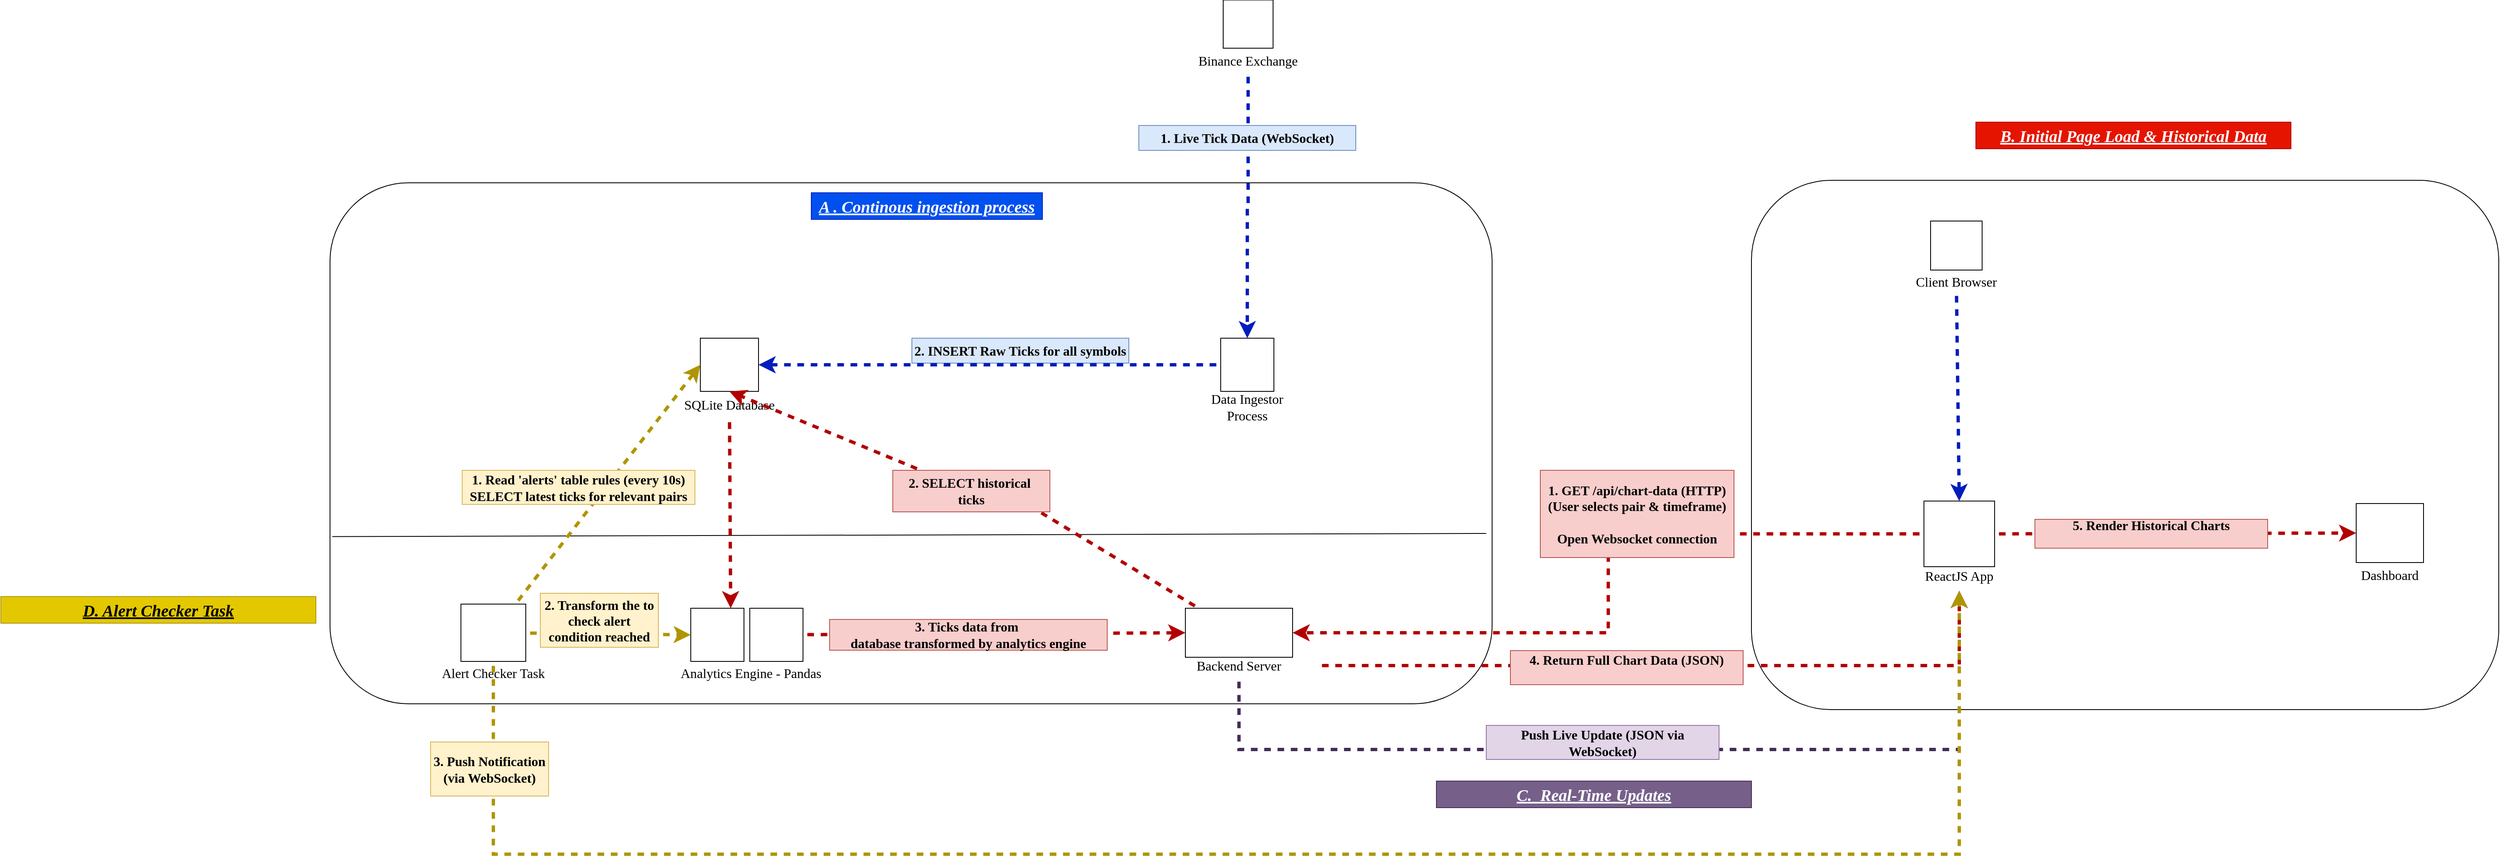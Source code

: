 <mxfile version="26.0.4">
  <diagram name="Page-1" id="4ABsAEHCXV_Ws-h7YSY_">
    <mxGraphModel dx="4309" dy="2020" grid="0" gridSize="10" guides="1" tooltips="1" connect="1" arrows="1" fold="1" page="0" pageScale="1" pageWidth="850" pageHeight="1100" math="0" shadow="0">
      <root>
        <mxCell id="0" />
        <mxCell id="1" parent="0" />
        <mxCell id="hwmBtvrIBvygjIKPab5e-4" value="" style="group" vertex="1" connectable="0" parent="1">
          <mxGeometry x="-623" y="-671" width="147" height="87" as="geometry" />
        </mxCell>
        <mxCell id="hwmBtvrIBvygjIKPab5e-1" value="" style="shape=image;verticalLabelPosition=bottom;verticalAlign=top;imageAspect=0;image=https://img.icons8.com/arcade/64/binance.png;imageBackground=none;imageBorder=default;" vertex="1" parent="hwmBtvrIBvygjIKPab5e-4">
          <mxGeometry x="43.5" width="60" height="58" as="geometry" />
        </mxCell>
        <mxCell id="hwmBtvrIBvygjIKPab5e-3" value="Binance Exchange" style="text;html=1;align=center;verticalAlign=middle;whiteSpace=wrap;rounded=0;fontSize=16;fontFamily=Times New Roman;" vertex="1" parent="hwmBtvrIBvygjIKPab5e-4">
          <mxGeometry y="59" width="147" height="28" as="geometry" />
        </mxCell>
        <mxCell id="hwmBtvrIBvygjIKPab5e-19" value="" style="rounded=1;whiteSpace=wrap;html=1;" vertex="1" parent="1">
          <mxGeometry x="-1654" y="-451" width="1398" height="627" as="geometry" />
        </mxCell>
        <mxCell id="hwmBtvrIBvygjIKPab5e-17" value="" style="group" vertex="1" connectable="0" parent="1">
          <mxGeometry x="-1233" y="-264" width="412" height="125" as="geometry" />
        </mxCell>
        <mxCell id="hwmBtvrIBvygjIKPab5e-15" value="" style="shape=image;verticalLabelPosition=bottom;verticalAlign=top;imageAspect=0;image=https://img.icons8.com/ios-filled/50/sqlite.png;imageBorder=default;" vertex="1" parent="hwmBtvrIBvygjIKPab5e-17">
          <mxGeometry x="24.5" width="70" height="64" as="geometry" />
        </mxCell>
        <mxCell id="hwmBtvrIBvygjIKPab5e-16" value="SQLite Database" style="text;html=1;align=center;verticalAlign=middle;whiteSpace=wrap;rounded=0;fontSize=16;fontFamily=Times New Roman;" vertex="1" parent="hwmBtvrIBvygjIKPab5e-17">
          <mxGeometry y="64" width="119" height="32" as="geometry" />
        </mxCell>
        <mxCell id="hwmBtvrIBvygjIKPab5e-14" value="" style="group" vertex="1" connectable="0" parent="1">
          <mxGeometry x="-610" y="-264" width="119" height="92" as="geometry" />
        </mxCell>
        <mxCell id="hwmBtvrIBvygjIKPab5e-27" value="" style="group;labelBorderColor=default;" vertex="1" connectable="0" parent="hwmBtvrIBvygjIKPab5e-14">
          <mxGeometry width="119" height="97" as="geometry" />
        </mxCell>
        <mxCell id="hwmBtvrIBvygjIKPab5e-12" value="" style="shape=image;verticalLabelPosition=bottom;verticalAlign=top;imageAspect=0;image=https://img.icons8.com/external-outline-black-m-oki-orlando/64/external-data-ingestion-data-engineering-outline-outline-black-m-oki-orlando.png;imageBorder=default;" vertex="1" parent="hwmBtvrIBvygjIKPab5e-27">
          <mxGeometry x="27.5" width="64" height="64" as="geometry" />
        </mxCell>
        <mxCell id="hwmBtvrIBvygjIKPab5e-13" value="Data Ingestor Process" style="text;html=1;align=center;verticalAlign=middle;whiteSpace=wrap;rounded=0;fontSize=16;fontFamily=Times New Roman;" vertex="1" parent="hwmBtvrIBvygjIKPab5e-27">
          <mxGeometry y="69" width="119" height="28" as="geometry" />
        </mxCell>
        <mxCell id="hwmBtvrIBvygjIKPab5e-10" value="" style="group" vertex="1" connectable="0" parent="1">
          <mxGeometry x="-655" y="61" width="189" height="77" as="geometry" />
        </mxCell>
        <mxCell id="hwmBtvrIBvygjIKPab5e-8" value="" style="shape=image;verticalLabelPosition=bottom;verticalAlign=top;imageAspect=0;image=https://fastapi.tiangolo.com/img/logo-margin/logo-teal.png;imageBorder=default;" vertex="1" parent="hwmBtvrIBvygjIKPab5e-10">
          <mxGeometry x="30" width="129" height="59" as="geometry" />
        </mxCell>
        <mxCell id="hwmBtvrIBvygjIKPab5e-9" value="Backend Server" style="text;html=1;align=center;verticalAlign=middle;whiteSpace=wrap;rounded=0;fontSize=16;fontFamily=Times New Roman;" vertex="1" parent="hwmBtvrIBvygjIKPab5e-10">
          <mxGeometry y="55" width="189" height="28" as="geometry" />
        </mxCell>
        <mxCell id="hwmBtvrIBvygjIKPab5e-24" value="" style="rounded=1;whiteSpace=wrap;html=1;" vertex="1" parent="1">
          <mxGeometry x="56" y="-454" width="899" height="637" as="geometry" />
        </mxCell>
        <mxCell id="hwmBtvrIBvygjIKPab5e-23" value="" style="group" vertex="1" connectable="0" parent="1">
          <mxGeometry x="239" y="-87" width="134" height="127" as="geometry" />
        </mxCell>
        <mxCell id="hwmBtvrIBvygjIKPab5e-21" value="" style="shape=image;verticalLabelPosition=bottom;verticalAlign=top;imageAspect=0;image=https://img.icons8.com/bubbles/100/react.png;imageBorder=default;" vertex="1" parent="hwmBtvrIBvygjIKPab5e-23">
          <mxGeometry x="24.5" y="19" width="85" height="79" as="geometry" />
        </mxCell>
        <mxCell id="hwmBtvrIBvygjIKPab5e-22" value="ReactJS App" style="text;html=1;align=center;verticalAlign=middle;whiteSpace=wrap;rounded=0;fontSize=16;fontFamily=Times New Roman;" vertex="1" parent="hwmBtvrIBvygjIKPab5e-23">
          <mxGeometry y="91" width="134" height="36" as="geometry" />
        </mxCell>
        <mxCell id="hwmBtvrIBvygjIKPab5e-7" value="" style="group" vertex="1" connectable="0" parent="1">
          <mxGeometry x="232" y="-405" width="141" height="85" as="geometry" />
        </mxCell>
        <mxCell id="hwmBtvrIBvygjIKPab5e-5" value="" style="shape=image;verticalLabelPosition=bottom;verticalAlign=top;imageAspect=0;image=https://img.icons8.com/color/48/internet--v1.png;imageBorder=default;" vertex="1" parent="hwmBtvrIBvygjIKPab5e-7">
          <mxGeometry x="39.5" width="62" height="59" as="geometry" />
        </mxCell>
        <mxCell id="hwmBtvrIBvygjIKPab5e-6" value="&lt;font face=&quot;Times New Roman&quot;&gt;Client Browser&lt;/font&gt;" style="text;html=1;align=center;verticalAlign=middle;whiteSpace=wrap;rounded=0;fontSize=16;" vertex="1" parent="hwmBtvrIBvygjIKPab5e-7">
          <mxGeometry y="61" width="141" height="24" as="geometry" />
        </mxCell>
        <mxCell id="hwmBtvrIBvygjIKPab5e-25" style="edgeStyle=orthogonalEdgeStyle;rounded=0;orthogonalLoop=1;jettySize=auto;html=1;entryX=0.5;entryY=0;entryDx=0;entryDy=0;fontSize=12;startSize=8;endSize=8;flowAnimation=1;fillColor=#0050ef;strokeColor=#001DBC;strokeWidth=4;" edge="1" parent="1" source="hwmBtvrIBvygjIKPab5e-3" target="hwmBtvrIBvygjIKPab5e-12">
          <mxGeometry relative="1" as="geometry" />
        </mxCell>
        <mxCell id="hwmBtvrIBvygjIKPab5e-26" value="1. Live Tick Data (WebSocket)" style="text;html=1;align=center;verticalAlign=middle;whiteSpace=wrap;rounded=0;fontSize=16;fontFamily=Times New Roman;fillColor=#dae8fc;fontStyle=1;strokeColor=#6c8ebf;" vertex="1" parent="1">
          <mxGeometry x="-681" y="-520" width="261" height="30" as="geometry" />
        </mxCell>
        <mxCell id="hwmBtvrIBvygjIKPab5e-32" value="" style="endArrow=none;html=1;rounded=0;fontSize=12;startSize=8;endSize=8;curved=1;entryX=0.002;entryY=0.679;entryDx=0;entryDy=0;entryPerimeter=0;exitX=0.995;exitY=0.673;exitDx=0;exitDy=0;exitPerimeter=0;" edge="1" parent="1" source="hwmBtvrIBvygjIKPab5e-19" target="hwmBtvrIBvygjIKPab5e-19">
          <mxGeometry width="50" height="50" relative="1" as="geometry">
            <mxPoint x="-255" y="62" as="sourcePoint" />
            <mxPoint x="-830" y="55" as="targetPoint" />
          </mxGeometry>
        </mxCell>
        <mxCell id="hwmBtvrIBvygjIKPab5e-34" value="A . Continous ingestion process" style="text;html=1;align=center;verticalAlign=middle;whiteSpace=wrap;rounded=0;fontSize=20;fontFamily=Times New Roman;fontStyle=7;fillColor=#0050ef;fontColor=#ffffff;strokeColor=#001DBC;" vertex="1" parent="1">
          <mxGeometry x="-1075" y="-439" width="278" height="32" as="geometry" />
        </mxCell>
        <mxCell id="hwmBtvrIBvygjIKPab5e-41" value="" style="group" vertex="1" connectable="0" parent="1">
          <mxGeometry x="-1242" y="61" width="189" height="92" as="geometry" />
        </mxCell>
        <mxCell id="hwmBtvrIBvygjIKPab5e-38" value="" style="shape=image;verticalLabelPosition=bottom;verticalAlign=top;imageAspect=0;image=https://img.icons8.com/nolan/64/web-analystics.png;imageBorder=default;" vertex="1" parent="hwmBtvrIBvygjIKPab5e-41">
          <mxGeometry x="22" width="64" height="64" as="geometry" />
        </mxCell>
        <mxCell id="hwmBtvrIBvygjIKPab5e-39" value="Analytics Engine - Pandas" style="text;html=1;align=center;verticalAlign=middle;whiteSpace=wrap;rounded=0;fontSize=16;fontFamily=Times New Roman;" vertex="1" parent="hwmBtvrIBvygjIKPab5e-41">
          <mxGeometry y="64" width="189" height="28" as="geometry" />
        </mxCell>
        <mxCell id="hwmBtvrIBvygjIKPab5e-40" value="" style="shape=image;verticalLabelPosition=bottom;verticalAlign=top;imageAspect=0;image=https://img.icons8.com/color/48/pandas.png;imageBorder=default;" vertex="1" parent="hwmBtvrIBvygjIKPab5e-41">
          <mxGeometry x="93" width="64" height="64" as="geometry" />
        </mxCell>
        <mxCell id="hwmBtvrIBvygjIKPab5e-42" style="edgeStyle=none;curved=1;rounded=0;orthogonalLoop=1;jettySize=auto;html=1;entryX=0.5;entryY=0;entryDx=0;entryDy=0;fontSize=12;startSize=8;endSize=8;strokeColor=#001DBC;strokeWidth=4;align=center;verticalAlign=middle;fontFamily=Helvetica;fontColor=default;labelBackgroundColor=default;endArrow=classic;flowAnimation=1;fillColor=#0050ef;" edge="1" parent="1" source="hwmBtvrIBvygjIKPab5e-6" target="hwmBtvrIBvygjIKPab5e-21">
          <mxGeometry relative="1" as="geometry" />
        </mxCell>
        <mxCell id="hwmBtvrIBvygjIKPab5e-43" value="B. Initial Page Load &amp;amp; Historical Data" style="text;html=1;align=center;verticalAlign=middle;whiteSpace=wrap;rounded=0;fontSize=20;fontFamily=Times New Roman;fontStyle=7;fillColor=#e51400;fontColor=#ffffff;strokeColor=#B20000;" vertex="1" parent="1">
          <mxGeometry x="326" y="-524" width="379" height="32" as="geometry" />
        </mxCell>
        <mxCell id="hwmBtvrIBvygjIKPab5e-45" style="edgeStyle=orthogonalEdgeStyle;shape=connector;rounded=0;orthogonalLoop=1;jettySize=auto;html=1;entryX=1;entryY=0.5;entryDx=0;entryDy=0;strokeColor=#B20000;strokeWidth=4;align=center;verticalAlign=middle;fontFamily=Helvetica;fontSize=12;fontColor=default;labelBackgroundColor=default;startSize=8;endArrow=classic;endSize=8;flowAnimation=1;fillColor=#e51400;" edge="1" parent="1" source="hwmBtvrIBvygjIKPab5e-21" target="hwmBtvrIBvygjIKPab5e-8">
          <mxGeometry relative="1" as="geometry" />
        </mxCell>
        <mxCell id="hwmBtvrIBvygjIKPab5e-47" value="&lt;b&gt;1. GET /api/chart-data (HTTP)&lt;/b&gt;&lt;div&gt;&lt;b&gt;(User selects pair &amp;amp; timeframe)&lt;/b&gt;&lt;/div&gt;&lt;div&gt;&lt;b&gt;&amp;nbsp;&lt;/b&gt;&lt;br&gt;&lt;/div&gt;&lt;div&gt;&lt;b&gt;Open Websocket connection&lt;/b&gt;&lt;/div&gt;" style="text;html=1;align=center;verticalAlign=middle;whiteSpace=wrap;rounded=0;fontSize=16;fontFamily=Times New Roman;fillColor=#f8cecc;strokeColor=#b85450;" vertex="1" parent="1">
          <mxGeometry x="-198" y="-105" width="233" height="105" as="geometry" />
        </mxCell>
        <mxCell id="hwmBtvrIBvygjIKPab5e-48" style="edgeStyle=none;shape=connector;curved=1;rounded=0;orthogonalLoop=1;jettySize=auto;html=1;entryX=0.5;entryY=0;entryDx=0;entryDy=0;strokeColor=#B20000;strokeWidth=4;align=center;verticalAlign=middle;fontFamily=Helvetica;fontSize=12;fontColor=default;labelBackgroundColor=default;startSize=8;endArrow=classic;endSize=8;flowAnimation=1;fillColor=#e51400;" edge="1" parent="1" source="hwmBtvrIBvygjIKPab5e-49" target="hwmBtvrIBvygjIKPab5e-16">
          <mxGeometry relative="1" as="geometry" />
        </mxCell>
        <mxCell id="hwmBtvrIBvygjIKPab5e-53" style="edgeStyle=none;shape=connector;curved=1;rounded=0;orthogonalLoop=1;jettySize=auto;html=1;entryX=0.75;entryY=0;entryDx=0;entryDy=0;strokeColor=#B20000;strokeWidth=4;align=center;verticalAlign=middle;fontFamily=Helvetica;fontSize=12;fontColor=default;labelBackgroundColor=default;startSize=8;endArrow=classic;endSize=8;flowAnimation=1;fillColor=#e51400;" edge="1" parent="1" source="hwmBtvrIBvygjIKPab5e-16" target="hwmBtvrIBvygjIKPab5e-38">
          <mxGeometry relative="1" as="geometry" />
        </mxCell>
        <mxCell id="hwmBtvrIBvygjIKPab5e-56" style="edgeStyle=orthogonalEdgeStyle;shape=connector;rounded=0;orthogonalLoop=1;jettySize=auto;html=1;entryX=0.5;entryY=1;entryDx=0;entryDy=0;strokeColor=#B20000;strokeWidth=4;align=center;verticalAlign=middle;fontFamily=Helvetica;fontSize=12;fontColor=default;labelBackgroundColor=default;startSize=8;endArrow=classic;endSize=8;flowAnimation=1;fillColor=#e51400;" edge="1" parent="1" source="hwmBtvrIBvygjIKPab5e-9" target="hwmBtvrIBvygjIKPab5e-22">
          <mxGeometry relative="1" as="geometry" />
        </mxCell>
        <mxCell id="hwmBtvrIBvygjIKPab5e-57" value="&lt;div&gt;&lt;div&gt;&lt;b&gt;4. Return Full Chart Data (JSON)&lt;/b&gt;&lt;/div&gt;&lt;/div&gt;&lt;div&gt;&lt;br&gt;&lt;/div&gt;" style="text;html=1;align=center;verticalAlign=middle;whiteSpace=wrap;rounded=0;fontSize=16;fontFamily=Times New Roman;fillColor=#f8cecc;strokeColor=#b85450;" vertex="1" parent="1">
          <mxGeometry x="-234" y="112" width="280" height="41" as="geometry" />
        </mxCell>
        <mxCell id="hwmBtvrIBvygjIKPab5e-59" style="edgeStyle=none;shape=connector;curved=1;rounded=0;orthogonalLoop=1;jettySize=auto;html=1;entryX=0;entryY=0.5;entryDx=0;entryDy=0;strokeColor=#B20000;strokeWidth=4;align=center;verticalAlign=middle;fontFamily=Helvetica;fontSize=12;fontColor=default;labelBackgroundColor=default;startSize=8;endArrow=classic;endSize=8;flowAnimation=1;fillColor=#e51400;exitX=1;exitY=0.5;exitDx=0;exitDy=0;" edge="1" parent="1" source="hwmBtvrIBvygjIKPab5e-21" target="hwmBtvrIBvygjIKPab5e-58">
          <mxGeometry relative="1" as="geometry" />
        </mxCell>
        <mxCell id="hwmBtvrIBvygjIKPab5e-61" value="" style="group" vertex="1" connectable="0" parent="1">
          <mxGeometry x="757" y="-65" width="134" height="104" as="geometry" />
        </mxCell>
        <mxCell id="hwmBtvrIBvygjIKPab5e-58" value="" style="shape=image;verticalLabelPosition=bottom;verticalAlign=top;imageAspect=0;image=https://img.icons8.com/fluency/96/laptop-metrics.png;fontFamily=Helvetica;fontSize=12;fontColor=default;labelBackgroundColor=default;imageBorder=default;" vertex="1" parent="hwmBtvrIBvygjIKPab5e-61">
          <mxGeometry x="26.5" width="81" height="71" as="geometry" />
        </mxCell>
        <mxCell id="hwmBtvrIBvygjIKPab5e-60" value="Dashboard" style="text;html=1;align=center;verticalAlign=middle;whiteSpace=wrap;rounded=0;fontSize=16;fontFamily=Times New Roman;" vertex="1" parent="hwmBtvrIBvygjIKPab5e-61">
          <mxGeometry y="68" width="134" height="36" as="geometry" />
        </mxCell>
        <mxCell id="hwmBtvrIBvygjIKPab5e-33" value="2. INSERT Raw Ticks for all symbols" style="text;html=1;align=center;verticalAlign=middle;whiteSpace=wrap;rounded=0;fontSize=16;fontFamily=Times New Roman;fillColor=#dae8fc;fontStyle=1;strokeColor=#6c8ebf;" vertex="1" parent="1">
          <mxGeometry x="-954" y="-264" width="261" height="30" as="geometry" />
        </mxCell>
        <mxCell id="hwmBtvrIBvygjIKPab5e-64" value="" style="edgeStyle=none;shape=connector;curved=1;rounded=0;orthogonalLoop=1;jettySize=auto;html=1;entryX=0.5;entryY=0;entryDx=0;entryDy=0;strokeColor=#B20000;strokeWidth=4;align=center;verticalAlign=middle;fontFamily=Helvetica;fontSize=12;fontColor=default;labelBackgroundColor=default;startSize=8;endArrow=classic;endSize=8;flowAnimation=1;fillColor=#e51400;" edge="1" parent="1" source="hwmBtvrIBvygjIKPab5e-8" target="hwmBtvrIBvygjIKPab5e-49">
          <mxGeometry relative="1" as="geometry">
            <mxPoint x="-623" y="61" as="sourcePoint" />
            <mxPoint x="-1174" y="-200" as="targetPoint" />
          </mxGeometry>
        </mxCell>
        <mxCell id="hwmBtvrIBvygjIKPab5e-49" value="&lt;b&gt;2. SELECT historical&amp;nbsp;&lt;/b&gt;&lt;div&gt;&lt;b&gt;ticks&lt;/b&gt;&lt;/div&gt;" style="text;html=1;align=center;verticalAlign=middle;whiteSpace=wrap;rounded=0;fontSize=16;fontFamily=Times New Roman;fillColor=#f8cecc;strokeColor=#b85450;" vertex="1" parent="1">
          <mxGeometry x="-977" y="-105" width="189" height="50" as="geometry" />
        </mxCell>
        <mxCell id="hwmBtvrIBvygjIKPab5e-65" value="" style="edgeStyle=none;shape=connector;curved=1;rounded=0;orthogonalLoop=1;jettySize=auto;html=1;strokeColor=#B20000;strokeWidth=4;align=center;verticalAlign=middle;fontFamily=Helvetica;fontSize=12;fontColor=default;labelBackgroundColor=default;startSize=8;endArrow=classic;endSize=8;flowAnimation=1;fillColor=#e51400;entryX=0;entryY=0.5;entryDx=0;entryDy=0;" edge="1" parent="1" source="hwmBtvrIBvygjIKPab5e-40" target="hwmBtvrIBvygjIKPab5e-8">
          <mxGeometry relative="1" as="geometry">
            <mxPoint x="-1085" y="93" as="sourcePoint" />
            <mxPoint x="-625" y="91" as="targetPoint" />
          </mxGeometry>
        </mxCell>
        <mxCell id="hwmBtvrIBvygjIKPab5e-54" value="&lt;b&gt;3. Ticks data from&amp;nbsp;&lt;/b&gt;&lt;div&gt;&lt;b&gt;database transformed by analytics engine&lt;/b&gt;&lt;/div&gt;" style="text;html=1;align=center;verticalAlign=middle;whiteSpace=wrap;rounded=0;fontSize=16;fontFamily=Times New Roman;fillColor=#f8cecc;strokeColor=#b85450;" vertex="1" parent="1">
          <mxGeometry x="-1053" y="74.5" width="334" height="37" as="geometry" />
        </mxCell>
        <mxCell id="hwmBtvrIBvygjIKPab5e-62" value="&lt;div&gt;&lt;div&gt;&lt;b&gt;5.&amp;nbsp;&lt;/b&gt;&lt;span style=&quot;background-color: transparent;&quot;&gt;&lt;b&gt;Render Historical Charts&lt;/b&gt;&lt;/span&gt;&lt;/div&gt;&lt;/div&gt;&lt;div&gt;&lt;br&gt;&lt;/div&gt;" style="text;html=1;align=center;verticalAlign=middle;whiteSpace=wrap;rounded=0;fontSize=16;fontFamily=Times New Roman;fillColor=#f8cecc;strokeColor=#b85450;" vertex="1" parent="1">
          <mxGeometry x="397" y="-46" width="280" height="34.75" as="geometry" />
        </mxCell>
        <mxCell id="hwmBtvrIBvygjIKPab5e-67" value="C.&amp;nbsp; Real-Time Updates" style="text;html=1;align=center;verticalAlign=middle;whiteSpace=wrap;rounded=0;fontSize=20;fontFamily=Times New Roman;fontStyle=7;fillColor=#76608a;strokeColor=#432D57;fontColor=#ffffff;" vertex="1" parent="1">
          <mxGeometry x="-323" y="269" width="379" height="32" as="geometry" />
        </mxCell>
        <mxCell id="hwmBtvrIBvygjIKPab5e-69" style="edgeStyle=orthogonalEdgeStyle;shape=connector;rounded=0;orthogonalLoop=1;jettySize=auto;html=1;entryX=0.5;entryY=1;entryDx=0;entryDy=0;strokeColor=#432D57;strokeWidth=4;align=center;verticalAlign=middle;fontFamily=Helvetica;fontSize=12;fontColor=default;labelBackgroundColor=default;startSize=8;endArrow=classic;endSize=8;flowAnimation=1;fillColor=#76608a;" edge="1" parent="1" source="hwmBtvrIBvygjIKPab5e-9" target="hwmBtvrIBvygjIKPab5e-22">
          <mxGeometry relative="1" as="geometry">
            <Array as="points">
              <mxPoint x="-560" y="231" />
              <mxPoint x="306" y="231" />
            </Array>
          </mxGeometry>
        </mxCell>
        <mxCell id="hwmBtvrIBvygjIKPab5e-70" value="&lt;div&gt;&lt;div&gt;&lt;b&gt;Push Live Update (JSON via WebSocket)&lt;/b&gt;&lt;br&gt;&lt;/div&gt;&lt;/div&gt;" style="text;html=1;align=center;verticalAlign=middle;whiteSpace=wrap;rounded=0;fontSize=16;fontFamily=Times New Roman;fillColor=#e1d5e7;strokeColor=#9673a6;" vertex="1" parent="1">
          <mxGeometry x="-263" y="202" width="280" height="41" as="geometry" />
        </mxCell>
        <mxCell id="hwmBtvrIBvygjIKPab5e-73" value="" style="group" vertex="1" connectable="0" parent="1">
          <mxGeometry x="-1552" y="56" width="189" height="97" as="geometry" />
        </mxCell>
        <mxCell id="hwmBtvrIBvygjIKPab5e-71" value="" style="shape=image;verticalLabelPosition=bottom;verticalAlign=top;imageAspect=0;image=https://img.icons8.com/color/96/siren.png;fontFamily=Helvetica;fontSize=12;fontColor=default;labelBackgroundColor=default;imageBorder=default;" vertex="1" parent="hwmBtvrIBvygjIKPab5e-73">
          <mxGeometry x="55.5" width="78" height="69" as="geometry" />
        </mxCell>
        <mxCell id="hwmBtvrIBvygjIKPab5e-72" value="Alert Checker Task" style="text;html=1;align=center;verticalAlign=middle;whiteSpace=wrap;rounded=0;fontSize=16;fontFamily=Times New Roman;" vertex="1" parent="hwmBtvrIBvygjIKPab5e-73">
          <mxGeometry y="69" width="189" height="28" as="geometry" />
        </mxCell>
        <mxCell id="hwmBtvrIBvygjIKPab5e-74" style="edgeStyle=none;shape=connector;curved=1;rounded=0;orthogonalLoop=1;jettySize=auto;html=1;entryX=0;entryY=0.5;entryDx=0;entryDy=0;strokeColor=#B09500;strokeWidth=4;align=center;verticalAlign=middle;fontFamily=Helvetica;fontSize=12;fontColor=default;labelBackgroundColor=default;startSize=8;endArrow=classic;endSize=8;flowAnimation=1;fillColor=#e3c800;" edge="1" parent="1" source="hwmBtvrIBvygjIKPab5e-71" target="hwmBtvrIBvygjIKPab5e-15">
          <mxGeometry relative="1" as="geometry" />
        </mxCell>
        <mxCell id="hwmBtvrIBvygjIKPab5e-75" value="&lt;div&gt;&lt;div&gt;&lt;b&gt;1. Read &#39;alerts&#39; table rules (every 10s)&lt;/b&gt;&lt;br&gt;&lt;/div&gt;&lt;/div&gt;&lt;div&gt;&lt;b&gt;SELECT latest ticks for relevant pairs&lt;/b&gt;&lt;br&gt;&lt;/div&gt;" style="text;html=1;align=center;verticalAlign=middle;whiteSpace=wrap;rounded=0;fontSize=16;fontFamily=Times New Roman;fillColor=#fff2cc;strokeColor=#d6b656;" vertex="1" parent="1">
          <mxGeometry x="-1495" y="-105" width="280" height="41" as="geometry" />
        </mxCell>
        <mxCell id="hwmBtvrIBvygjIKPab5e-76" style="edgeStyle=none;shape=connector;curved=1;rounded=0;orthogonalLoop=1;jettySize=auto;html=1;entryX=0;entryY=0.5;entryDx=0;entryDy=0;strokeColor=#B09500;strokeWidth=4;align=center;verticalAlign=middle;fontFamily=Helvetica;fontSize=12;fontColor=default;labelBackgroundColor=default;startSize=8;endArrow=classic;endSize=8;flowAnimation=1;fillColor=#e3c800;" edge="1" parent="1" source="hwmBtvrIBvygjIKPab5e-71" target="hwmBtvrIBvygjIKPab5e-38">
          <mxGeometry relative="1" as="geometry" />
        </mxCell>
        <mxCell id="hwmBtvrIBvygjIKPab5e-77" value="&lt;div&gt;&lt;div&gt;&lt;b&gt;2. Transform the to check alert condition reached&lt;/b&gt;&lt;/div&gt;&lt;/div&gt;" style="text;html=1;align=center;verticalAlign=middle;whiteSpace=wrap;rounded=0;fontSize=16;fontFamily=Times New Roman;fillColor=#fff2cc;strokeColor=#d6b656;" vertex="1" parent="1">
          <mxGeometry x="-1401" y="43" width="142" height="65" as="geometry" />
        </mxCell>
        <mxCell id="hwmBtvrIBvygjIKPab5e-79" style="edgeStyle=orthogonalEdgeStyle;shape=connector;rounded=0;orthogonalLoop=1;jettySize=auto;html=1;entryX=0.5;entryY=1;entryDx=0;entryDy=0;strokeColor=#B09500;strokeWidth=4;align=center;verticalAlign=middle;fontFamily=Helvetica;fontSize=12;fontColor=default;labelBackgroundColor=default;startSize=8;endArrow=classic;endSize=8;flowAnimation=1;fillColor=#e3c800;" edge="1" parent="1" source="hwmBtvrIBvygjIKPab5e-71" target="hwmBtvrIBvygjIKPab5e-22">
          <mxGeometry relative="1" as="geometry">
            <Array as="points">
              <mxPoint x="-1457" y="357" />
              <mxPoint x="306" y="357" />
            </Array>
          </mxGeometry>
        </mxCell>
        <mxCell id="hwmBtvrIBvygjIKPab5e-80" value="&lt;div&gt;&lt;div&gt;&lt;b&gt;3.&amp;nbsp;&lt;/b&gt;&lt;span style=&quot;background-color: transparent;&quot;&gt;&lt;b&gt;Push Notification (via WebSocket)&lt;/b&gt;&lt;/span&gt;&lt;/div&gt;&lt;/div&gt;" style="text;html=1;align=center;verticalAlign=middle;whiteSpace=wrap;rounded=0;fontSize=16;fontFamily=Times New Roman;fillColor=#fff2cc;strokeColor=#d6b656;" vertex="1" parent="1">
          <mxGeometry x="-1533" y="222" width="142" height="65" as="geometry" />
        </mxCell>
        <mxCell id="hwmBtvrIBvygjIKPab5e-81" value="D. Alert Checker Task" style="text;html=1;align=center;verticalAlign=middle;whiteSpace=wrap;rounded=0;fontSize=20;fontFamily=Times New Roman;fontStyle=7;fillColor=#e3c800;strokeColor=#B09500;fontColor=#000000;" vertex="1" parent="1">
          <mxGeometry x="-2050" y="47" width="379" height="32" as="geometry" />
        </mxCell>
        <mxCell id="hwmBtvrIBvygjIKPab5e-82" style="edgeStyle=none;shape=connector;curved=1;rounded=0;orthogonalLoop=1;jettySize=auto;html=1;entryX=1;entryY=0.5;entryDx=0;entryDy=0;strokeColor=#001DBC;strokeWidth=4;align=center;verticalAlign=middle;fontFamily=Helvetica;fontSize=12;fontColor=default;labelBackgroundColor=default;startSize=8;endArrow=classic;endSize=8;flowAnimation=1;fillColor=#0050ef;" edge="1" parent="1" source="hwmBtvrIBvygjIKPab5e-12" target="hwmBtvrIBvygjIKPab5e-15">
          <mxGeometry relative="1" as="geometry" />
        </mxCell>
      </root>
    </mxGraphModel>
  </diagram>
</mxfile>
